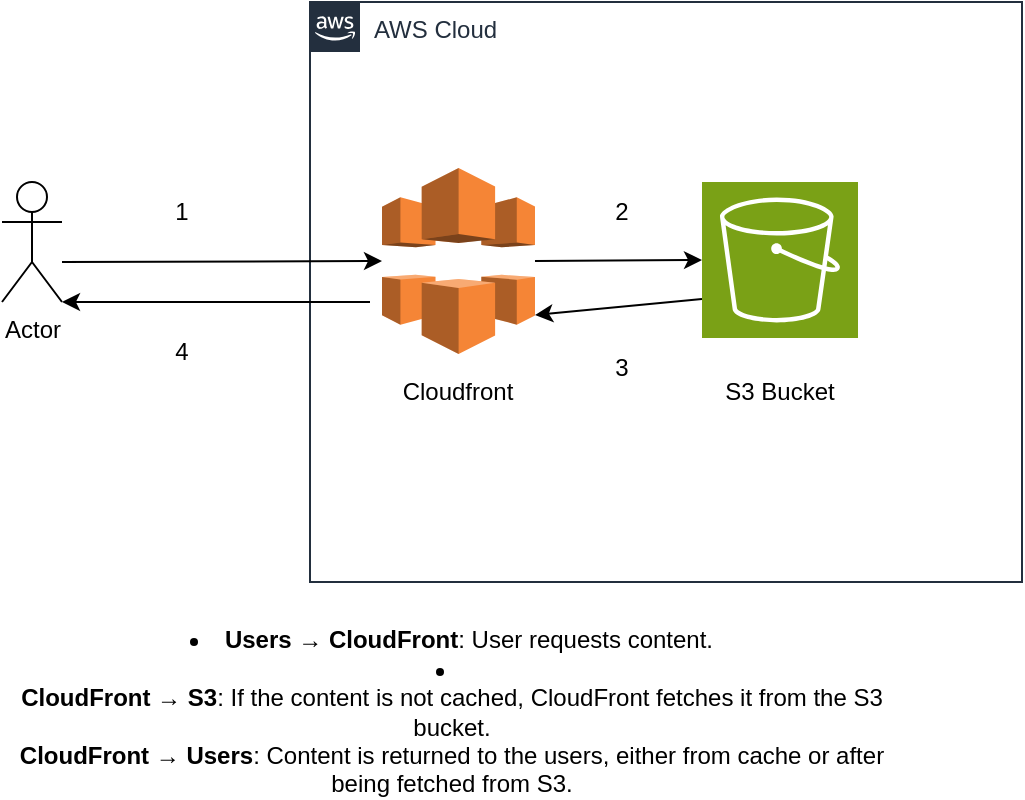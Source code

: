 <mxfile version="24.7.17">
  <diagram name="Page-1" id="NXztwLOgogrwYlXFCOgX">
    <mxGraphModel dx="1434" dy="731" grid="1" gridSize="10" guides="1" tooltips="1" connect="1" arrows="1" fold="1" page="1" pageScale="1" pageWidth="827" pageHeight="1169" math="0" shadow="0">
      <root>
        <mxCell id="0" />
        <mxCell id="1" parent="0" />
        <mxCell id="vt_VwikJIe0Ka1UGsgiO-1" value="AWS Cloud" style="points=[[0,0],[0.25,0],[0.5,0],[0.75,0],[1,0],[1,0.25],[1,0.5],[1,0.75],[1,1],[0.75,1],[0.5,1],[0.25,1],[0,1],[0,0.75],[0,0.5],[0,0.25]];outlineConnect=0;gradientColor=none;html=1;whiteSpace=wrap;fontSize=12;fontStyle=0;container=1;pointerEvents=0;collapsible=0;recursiveResize=0;shape=mxgraph.aws4.group;grIcon=mxgraph.aws4.group_aws_cloud_alt;strokeColor=#232F3E;fillColor=none;verticalAlign=top;align=left;spacingLeft=30;fontColor=#232F3E;dashed=0;" vertex="1" parent="1">
          <mxGeometry x="284" y="160" width="356" height="290" as="geometry" />
        </mxCell>
        <mxCell id="vt_VwikJIe0Ka1UGsgiO-2" value="" style="sketch=0;points=[[0,0,0],[0.25,0,0],[0.5,0,0],[0.75,0,0],[1,0,0],[0,1,0],[0.25,1,0],[0.5,1,0],[0.75,1,0],[1,1,0],[0,0.25,0],[0,0.5,0],[0,0.75,0],[1,0.25,0],[1,0.5,0],[1,0.75,0]];outlineConnect=0;fontColor=#232F3E;fillColor=#7AA116;strokeColor=#ffffff;dashed=0;verticalLabelPosition=bottom;verticalAlign=top;align=center;html=1;fontSize=12;fontStyle=0;aspect=fixed;shape=mxgraph.aws4.resourceIcon;resIcon=mxgraph.aws4.s3;" vertex="1" parent="vt_VwikJIe0Ka1UGsgiO-1">
          <mxGeometry x="196" y="90" width="78" height="78" as="geometry" />
        </mxCell>
        <mxCell id="vt_VwikJIe0Ka1UGsgiO-3" value="" style="outlineConnect=0;dashed=0;verticalLabelPosition=bottom;verticalAlign=top;align=center;html=1;shape=mxgraph.aws3.cloudfront;fillColor=#F58536;gradientColor=none;" vertex="1" parent="vt_VwikJIe0Ka1UGsgiO-1">
          <mxGeometry x="36" y="83" width="76.5" height="93" as="geometry" />
        </mxCell>
        <mxCell id="vt_VwikJIe0Ka1UGsgiO-4" value="" style="endArrow=classic;html=1;rounded=0;entryX=0;entryY=0.5;entryDx=0;entryDy=0;entryPerimeter=0;exitX=1;exitY=0.5;exitDx=0;exitDy=0;exitPerimeter=0;" edge="1" parent="vt_VwikJIe0Ka1UGsgiO-1" source="vt_VwikJIe0Ka1UGsgiO-3" target="vt_VwikJIe0Ka1UGsgiO-2">
          <mxGeometry width="50" height="50" relative="1" as="geometry">
            <mxPoint x="106" y="240" as="sourcePoint" />
            <mxPoint x="156" y="190" as="targetPoint" />
          </mxGeometry>
        </mxCell>
        <mxCell id="vt_VwikJIe0Ka1UGsgiO-9" value="" style="endArrow=classic;html=1;rounded=0;exitX=0;exitY=0.75;exitDx=0;exitDy=0;exitPerimeter=0;entryX=1;entryY=0.79;entryDx=0;entryDy=0;entryPerimeter=0;" edge="1" parent="vt_VwikJIe0Ka1UGsgiO-1" source="vt_VwikJIe0Ka1UGsgiO-2" target="vt_VwikJIe0Ka1UGsgiO-3">
          <mxGeometry width="50" height="50" relative="1" as="geometry">
            <mxPoint x="88" y="211" as="sourcePoint" />
            <mxPoint x="171" y="210" as="targetPoint" />
          </mxGeometry>
        </mxCell>
        <mxCell id="vt_VwikJIe0Ka1UGsgiO-10" value="Cloudfront" style="text;html=1;align=center;verticalAlign=middle;whiteSpace=wrap;rounded=0;" vertex="1" parent="vt_VwikJIe0Ka1UGsgiO-1">
          <mxGeometry x="44.25" y="180" width="60" height="30" as="geometry" />
        </mxCell>
        <mxCell id="vt_VwikJIe0Ka1UGsgiO-11" value="S3 Bucket" style="text;html=1;align=center;verticalAlign=middle;whiteSpace=wrap;rounded=0;" vertex="1" parent="vt_VwikJIe0Ka1UGsgiO-1">
          <mxGeometry x="205" y="180" width="60" height="30" as="geometry" />
        </mxCell>
        <mxCell id="vt_VwikJIe0Ka1UGsgiO-14" value="2" style="text;html=1;align=center;verticalAlign=middle;whiteSpace=wrap;rounded=0;" vertex="1" parent="vt_VwikJIe0Ka1UGsgiO-1">
          <mxGeometry x="126" y="90" width="60" height="30" as="geometry" />
        </mxCell>
        <mxCell id="vt_VwikJIe0Ka1UGsgiO-15" value="3" style="text;html=1;align=center;verticalAlign=middle;whiteSpace=wrap;rounded=0;" vertex="1" parent="vt_VwikJIe0Ka1UGsgiO-1">
          <mxGeometry x="126" y="168" width="60" height="30" as="geometry" />
        </mxCell>
        <mxCell id="vt_VwikJIe0Ka1UGsgiO-5" value="Actor" style="shape=umlActor;verticalLabelPosition=bottom;verticalAlign=top;html=1;outlineConnect=0;" vertex="1" parent="1">
          <mxGeometry x="130" y="250" width="30" height="60" as="geometry" />
        </mxCell>
        <mxCell id="vt_VwikJIe0Ka1UGsgiO-6" value="" style="endArrow=classic;html=1;rounded=0;entryX=0;entryY=0.5;entryDx=0;entryDy=0;entryPerimeter=0;" edge="1" parent="1" target="vt_VwikJIe0Ka1UGsgiO-3">
          <mxGeometry width="50" height="50" relative="1" as="geometry">
            <mxPoint x="160" y="290" as="sourcePoint" />
            <mxPoint x="440" y="350" as="targetPoint" />
          </mxGeometry>
        </mxCell>
        <mxCell id="vt_VwikJIe0Ka1UGsgiO-7" value="" style="endArrow=classic;html=1;rounded=0;entryX=1;entryY=1;entryDx=0;entryDy=0;entryPerimeter=0;" edge="1" parent="1" target="vt_VwikJIe0Ka1UGsgiO-5">
          <mxGeometry width="50" height="50" relative="1" as="geometry">
            <mxPoint x="314" y="310.004" as="sourcePoint" />
            <mxPoint x="200" y="315.86" as="targetPoint" />
          </mxGeometry>
        </mxCell>
        <mxCell id="vt_VwikJIe0Ka1UGsgiO-13" value="1" style="text;html=1;align=center;verticalAlign=middle;whiteSpace=wrap;rounded=0;" vertex="1" parent="1">
          <mxGeometry x="190" y="250" width="60" height="30" as="geometry" />
        </mxCell>
        <mxCell id="vt_VwikJIe0Ka1UGsgiO-16" value="4" style="text;html=1;align=center;verticalAlign=middle;whiteSpace=wrap;rounded=0;" vertex="1" parent="1">
          <mxGeometry x="190" y="320" width="60" height="30" as="geometry" />
        </mxCell>
        <mxCell id="vt_VwikJIe0Ka1UGsgiO-17" value="&lt;li&gt;&lt;strong&gt;Users → CloudFront&lt;/strong&gt;: User requests content.&lt;/li&gt;&lt;li&gt;&lt;/li&gt;&lt;strong&gt;CloudFront → S3&lt;/strong&gt;: If the content is not cached, CloudFront fetches it from the S3 bucket.&lt;br&gt;&lt;div&gt;&lt;strong&gt;CloudFront → Users&lt;/strong&gt;: Content is returned to the users, either from cache or after being fetched from S3.&lt;br&gt;&lt;/div&gt;" style="text;html=1;align=center;verticalAlign=middle;whiteSpace=wrap;rounded=0;" vertex="1" parent="1">
          <mxGeometry x="130" y="500" width="450" height="30" as="geometry" />
        </mxCell>
      </root>
    </mxGraphModel>
  </diagram>
</mxfile>
